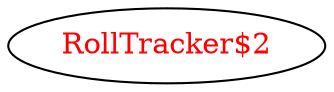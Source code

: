 digraph dependencyGraph {
 concentrate=true;
 ranksep="2.0";
 rankdir="LR"; 
 splines="ortho";
"RollTracker$2" [fontcolor="red"];
}